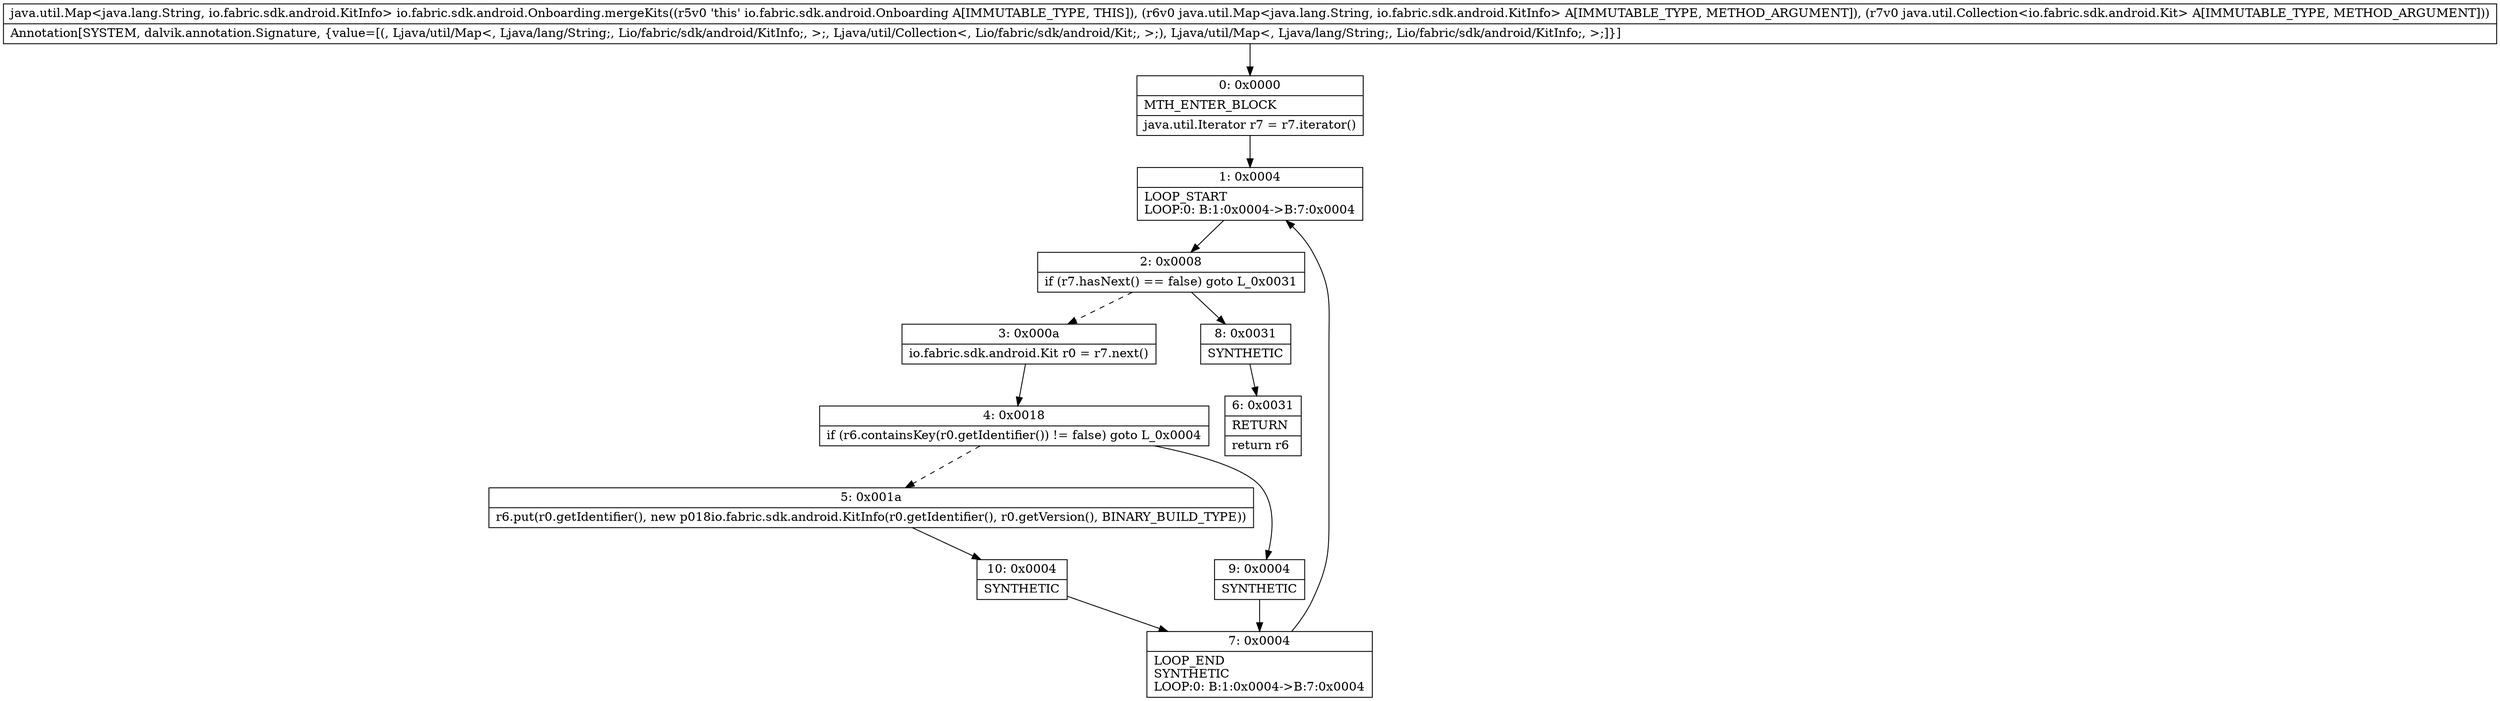 digraph "CFG forio.fabric.sdk.android.Onboarding.mergeKits(Ljava\/util\/Map;Ljava\/util\/Collection;)Ljava\/util\/Map;" {
Node_0 [shape=record,label="{0\:\ 0x0000|MTH_ENTER_BLOCK\l|java.util.Iterator r7 = r7.iterator()\l}"];
Node_1 [shape=record,label="{1\:\ 0x0004|LOOP_START\lLOOP:0: B:1:0x0004\-\>B:7:0x0004\l}"];
Node_2 [shape=record,label="{2\:\ 0x0008|if (r7.hasNext() == false) goto L_0x0031\l}"];
Node_3 [shape=record,label="{3\:\ 0x000a|io.fabric.sdk.android.Kit r0 = r7.next()\l}"];
Node_4 [shape=record,label="{4\:\ 0x0018|if (r6.containsKey(r0.getIdentifier()) != false) goto L_0x0004\l}"];
Node_5 [shape=record,label="{5\:\ 0x001a|r6.put(r0.getIdentifier(), new p018io.fabric.sdk.android.KitInfo(r0.getIdentifier(), r0.getVersion(), BINARY_BUILD_TYPE))\l}"];
Node_6 [shape=record,label="{6\:\ 0x0031|RETURN\l|return r6\l}"];
Node_7 [shape=record,label="{7\:\ 0x0004|LOOP_END\lSYNTHETIC\lLOOP:0: B:1:0x0004\-\>B:7:0x0004\l}"];
Node_8 [shape=record,label="{8\:\ 0x0031|SYNTHETIC\l}"];
Node_9 [shape=record,label="{9\:\ 0x0004|SYNTHETIC\l}"];
Node_10 [shape=record,label="{10\:\ 0x0004|SYNTHETIC\l}"];
MethodNode[shape=record,label="{java.util.Map\<java.lang.String, io.fabric.sdk.android.KitInfo\> io.fabric.sdk.android.Onboarding.mergeKits((r5v0 'this' io.fabric.sdk.android.Onboarding A[IMMUTABLE_TYPE, THIS]), (r6v0 java.util.Map\<java.lang.String, io.fabric.sdk.android.KitInfo\> A[IMMUTABLE_TYPE, METHOD_ARGUMENT]), (r7v0 java.util.Collection\<io.fabric.sdk.android.Kit\> A[IMMUTABLE_TYPE, METHOD_ARGUMENT]))  | Annotation[SYSTEM, dalvik.annotation.Signature, \{value=[(, Ljava\/util\/Map\<, Ljava\/lang\/String;, Lio\/fabric\/sdk\/android\/KitInfo;, \>;, Ljava\/util\/Collection\<, Lio\/fabric\/sdk\/android\/Kit;, \>;), Ljava\/util\/Map\<, Ljava\/lang\/String;, Lio\/fabric\/sdk\/android\/KitInfo;, \>;]\}]\l}"];
MethodNode -> Node_0;
Node_0 -> Node_1;
Node_1 -> Node_2;
Node_2 -> Node_3[style=dashed];
Node_2 -> Node_8;
Node_3 -> Node_4;
Node_4 -> Node_5[style=dashed];
Node_4 -> Node_9;
Node_5 -> Node_10;
Node_7 -> Node_1;
Node_8 -> Node_6;
Node_9 -> Node_7;
Node_10 -> Node_7;
}

